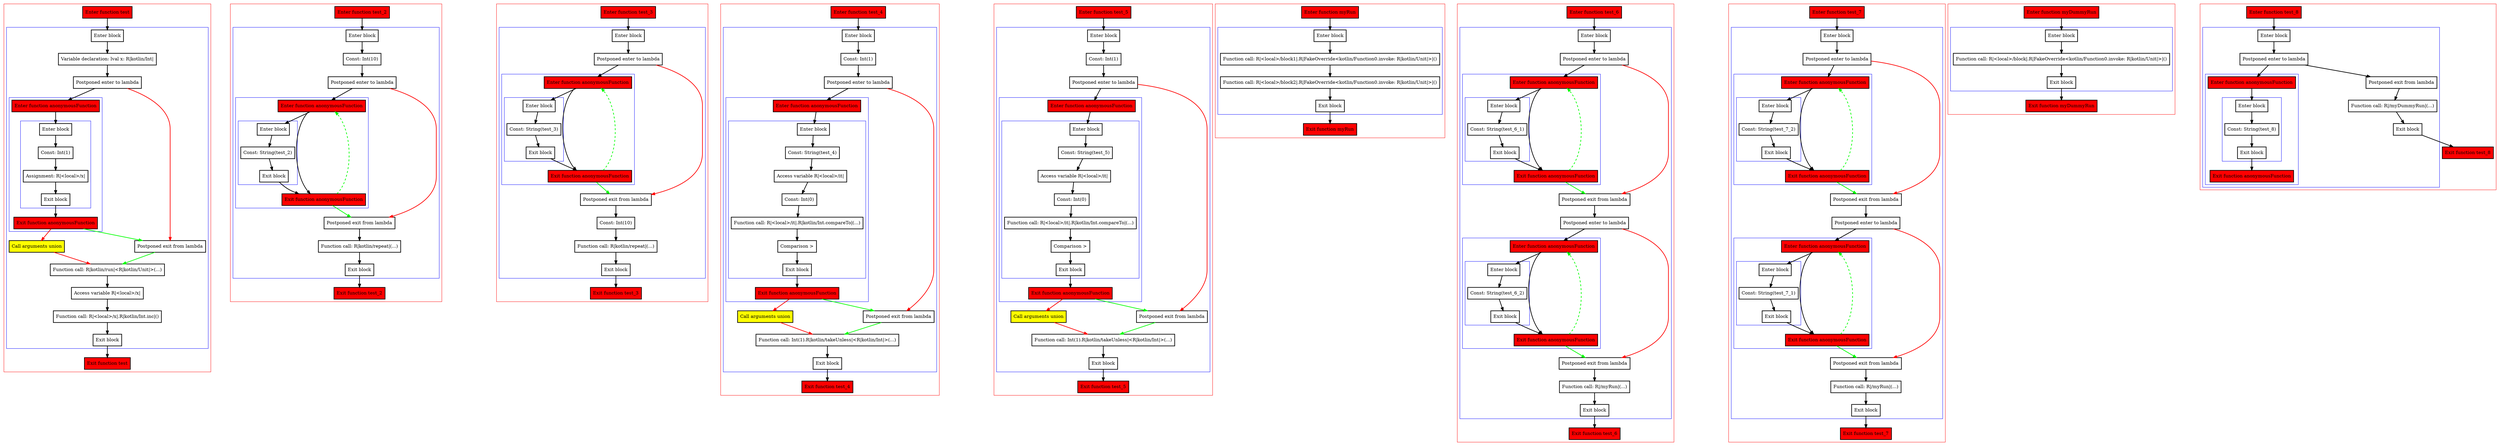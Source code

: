 digraph callsInPlace_kt {
    graph [nodesep=3]
    node [shape=box penwidth=2]
    edge [penwidth=2]

    subgraph cluster_0 {
        color=red
        0 [label="Enter function test" style="filled" fillcolor=red];
        subgraph cluster_1 {
            color=blue
            1 [label="Enter block"];
            2 [label="Variable declaration: lval x: R|kotlin/Int|"];
            3 [label="Postponed enter to lambda"];
            subgraph cluster_2 {
                color=blue
                11 [label="Enter function anonymousFunction" style="filled" fillcolor=red];
                subgraph cluster_3 {
                    color=blue
                    12 [label="Enter block"];
                    13 [label="Const: Int(1)"];
                    14 [label="Assignment: R|<local>/x|"];
                    15 [label="Exit block"];
                }
                16 [label="Exit function anonymousFunction" style="filled" fillcolor=red];
            }
            4 [label="Call arguments union" style="filled" fillcolor=yellow];
            5 [label="Postponed exit from lambda"];
            6 [label="Function call: R|kotlin/run|<R|kotlin/Unit|>(...)"];
            7 [label="Access variable R|<local>/x|"];
            8 [label="Function call: R|<local>/x|.R|kotlin/Int.inc|()"];
            9 [label="Exit block"];
        }
        10 [label="Exit function test" style="filled" fillcolor=red];
    }
    0 -> {1};
    1 -> {2};
    2 -> {3};
    3 -> {11};
    3 -> {5} [color=red];
    4 -> {6} [color=red];
    5 -> {6} [color=green];
    6 -> {7};
    7 -> {8};
    8 -> {9};
    9 -> {10};
    11 -> {12};
    12 -> {13};
    13 -> {14};
    14 -> {15};
    15 -> {16};
    16 -> {5} [color=green];
    16 -> {4} [color=red];

    subgraph cluster_4 {
        color=red
        17 [label="Enter function test_2" style="filled" fillcolor=red];
        subgraph cluster_5 {
            color=blue
            18 [label="Enter block"];
            19 [label="Const: Int(10)"];
            20 [label="Postponed enter to lambda"];
            subgraph cluster_6 {
                color=blue
                25 [label="Enter function anonymousFunction" style="filled" fillcolor=red];
                subgraph cluster_7 {
                    color=blue
                    26 [label="Enter block"];
                    27 [label="Const: String(test_2)"];
                    28 [label="Exit block"];
                }
                29 [label="Exit function anonymousFunction" style="filled" fillcolor=red];
            }
            21 [label="Postponed exit from lambda"];
            22 [label="Function call: R|kotlin/repeat|(...)"];
            23 [label="Exit block"];
        }
        24 [label="Exit function test_2" style="filled" fillcolor=red];
    }
    17 -> {18};
    18 -> {19};
    19 -> {20};
    20 -> {25};
    20 -> {21} [color=red];
    21 -> {22};
    22 -> {23};
    23 -> {24};
    25 -> {29 26};
    26 -> {27};
    27 -> {28};
    28 -> {29};
    29 -> {21} [color=green];
    29 -> {25} [color=green style=dashed];

    subgraph cluster_8 {
        color=red
        30 [label="Enter function test_3" style="filled" fillcolor=red];
        subgraph cluster_9 {
            color=blue
            31 [label="Enter block"];
            32 [label="Postponed enter to lambda"];
            subgraph cluster_10 {
                color=blue
                38 [label="Enter function anonymousFunction" style="filled" fillcolor=red];
                subgraph cluster_11 {
                    color=blue
                    39 [label="Enter block"];
                    40 [label="Const: String(test_3)"];
                    41 [label="Exit block"];
                }
                42 [label="Exit function anonymousFunction" style="filled" fillcolor=red];
            }
            33 [label="Postponed exit from lambda"];
            34 [label="Const: Int(10)"];
            35 [label="Function call: R|kotlin/repeat|(...)"];
            36 [label="Exit block"];
        }
        37 [label="Exit function test_3" style="filled" fillcolor=red];
    }
    30 -> {31};
    31 -> {32};
    32 -> {38};
    32 -> {33} [color=red];
    33 -> {34};
    34 -> {35};
    35 -> {36};
    36 -> {37};
    38 -> {42 39};
    39 -> {40};
    40 -> {41};
    41 -> {42};
    42 -> {33} [color=green];
    42 -> {38} [color=green style=dashed];

    subgraph cluster_12 {
        color=red
        43 [label="Enter function test_4" style="filled" fillcolor=red];
        subgraph cluster_13 {
            color=blue
            44 [label="Enter block"];
            45 [label="Const: Int(1)"];
            46 [label="Postponed enter to lambda"];
            subgraph cluster_14 {
                color=blue
                52 [label="Enter function anonymousFunction" style="filled" fillcolor=red];
                subgraph cluster_15 {
                    color=blue
                    53 [label="Enter block"];
                    54 [label="Const: String(test_4)"];
                    55 [label="Access variable R|<local>/it|"];
                    56 [label="Const: Int(0)"];
                    57 [label="Function call: R|<local>/it|.R|kotlin/Int.compareTo|(...)"];
                    58 [label="Comparison >"];
                    59 [label="Exit block"];
                }
                60 [label="Exit function anonymousFunction" style="filled" fillcolor=red];
            }
            47 [label="Call arguments union" style="filled" fillcolor=yellow];
            48 [label="Postponed exit from lambda"];
            49 [label="Function call: Int(1).R|kotlin/takeUnless|<R|kotlin/Int|>(...)"];
            50 [label="Exit block"];
        }
        51 [label="Exit function test_4" style="filled" fillcolor=red];
    }
    43 -> {44};
    44 -> {45};
    45 -> {46};
    46 -> {52};
    46 -> {48} [color=red];
    47 -> {49} [color=red];
    48 -> {49} [color=green];
    49 -> {50};
    50 -> {51};
    52 -> {53};
    53 -> {54};
    54 -> {55};
    55 -> {56};
    56 -> {57};
    57 -> {58};
    58 -> {59};
    59 -> {60};
    60 -> {48} [color=green];
    60 -> {47} [color=red];

    subgraph cluster_16 {
        color=red
        61 [label="Enter function test_5" style="filled" fillcolor=red];
        subgraph cluster_17 {
            color=blue
            62 [label="Enter block"];
            63 [label="Const: Int(1)"];
            64 [label="Postponed enter to lambda"];
            subgraph cluster_18 {
                color=blue
                70 [label="Enter function anonymousFunction" style="filled" fillcolor=red];
                subgraph cluster_19 {
                    color=blue
                    71 [label="Enter block"];
                    72 [label="Const: String(test_5)"];
                    73 [label="Access variable R|<local>/it|"];
                    74 [label="Const: Int(0)"];
                    75 [label="Function call: R|<local>/it|.R|kotlin/Int.compareTo|(...)"];
                    76 [label="Comparison >"];
                    77 [label="Exit block"];
                }
                78 [label="Exit function anonymousFunction" style="filled" fillcolor=red];
            }
            65 [label="Call arguments union" style="filled" fillcolor=yellow];
            66 [label="Postponed exit from lambda"];
            67 [label="Function call: Int(1).R|kotlin/takeUnless|<R|kotlin/Int|>(...)"];
            68 [label="Exit block"];
        }
        69 [label="Exit function test_5" style="filled" fillcolor=red];
    }
    61 -> {62};
    62 -> {63};
    63 -> {64};
    64 -> {70};
    64 -> {66} [color=red];
    65 -> {67} [color=red];
    66 -> {67} [color=green];
    67 -> {68};
    68 -> {69};
    70 -> {71};
    71 -> {72};
    72 -> {73};
    73 -> {74};
    74 -> {75};
    75 -> {76};
    76 -> {77};
    77 -> {78};
    78 -> {66} [color=green];
    78 -> {65} [color=red];

    subgraph cluster_20 {
        color=red
        79 [label="Enter function myRun" style="filled" fillcolor=red];
        subgraph cluster_21 {
            color=blue
            80 [label="Enter block"];
            81 [label="Function call: R|<local>/block1|.R|FakeOverride<kotlin/Function0.invoke: R|kotlin/Unit|>|()"];
            82 [label="Function call: R|<local>/block2|.R|FakeOverride<kotlin/Function0.invoke: R|kotlin/Unit|>|()"];
            83 [label="Exit block"];
        }
        84 [label="Exit function myRun" style="filled" fillcolor=red];
    }
    79 -> {80};
    80 -> {81};
    81 -> {82};
    82 -> {83};
    83 -> {84};

    subgraph cluster_22 {
        color=red
        85 [label="Enter function test_6" style="filled" fillcolor=red];
        subgraph cluster_23 {
            color=blue
            86 [label="Enter block"];
            87 [label="Postponed enter to lambda"];
            subgraph cluster_24 {
                color=blue
                94 [label="Enter function anonymousFunction" style="filled" fillcolor=red];
                subgraph cluster_25 {
                    color=blue
                    95 [label="Enter block"];
                    96 [label="Const: String(test_6_1)"];
                    97 [label="Exit block"];
                }
                98 [label="Exit function anonymousFunction" style="filled" fillcolor=red];
            }
            88 [label="Postponed exit from lambda"];
            89 [label="Postponed enter to lambda"];
            subgraph cluster_26 {
                color=blue
                99 [label="Enter function anonymousFunction" style="filled" fillcolor=red];
                subgraph cluster_27 {
                    color=blue
                    100 [label="Enter block"];
                    101 [label="Const: String(test_6_2)"];
                    102 [label="Exit block"];
                }
                103 [label="Exit function anonymousFunction" style="filled" fillcolor=red];
            }
            90 [label="Postponed exit from lambda"];
            91 [label="Function call: R|/myRun|(...)"];
            92 [label="Exit block"];
        }
        93 [label="Exit function test_6" style="filled" fillcolor=red];
    }
    85 -> {86};
    86 -> {87};
    87 -> {94};
    87 -> {88} [color=red];
    88 -> {89};
    89 -> {99};
    89 -> {90} [color=red];
    90 -> {91};
    91 -> {92};
    92 -> {93};
    94 -> {98 95};
    95 -> {96};
    96 -> {97};
    97 -> {98};
    98 -> {88} [color=green];
    98 -> {94} [color=green style=dashed];
    99 -> {103 100};
    100 -> {101};
    101 -> {102};
    102 -> {103};
    103 -> {90} [color=green];
    103 -> {99} [color=green style=dashed];

    subgraph cluster_28 {
        color=red
        104 [label="Enter function test_7" style="filled" fillcolor=red];
        subgraph cluster_29 {
            color=blue
            105 [label="Enter block"];
            106 [label="Postponed enter to lambda"];
            subgraph cluster_30 {
                color=blue
                113 [label="Enter function anonymousFunction" style="filled" fillcolor=red];
                subgraph cluster_31 {
                    color=blue
                    114 [label="Enter block"];
                    115 [label="Const: String(test_7_2)"];
                    116 [label="Exit block"];
                }
                117 [label="Exit function anonymousFunction" style="filled" fillcolor=red];
            }
            107 [label="Postponed exit from lambda"];
            108 [label="Postponed enter to lambda"];
            subgraph cluster_32 {
                color=blue
                118 [label="Enter function anonymousFunction" style="filled" fillcolor=red];
                subgraph cluster_33 {
                    color=blue
                    119 [label="Enter block"];
                    120 [label="Const: String(test_7_1)"];
                    121 [label="Exit block"];
                }
                122 [label="Exit function anonymousFunction" style="filled" fillcolor=red];
            }
            109 [label="Postponed exit from lambda"];
            110 [label="Function call: R|/myRun|(...)"];
            111 [label="Exit block"];
        }
        112 [label="Exit function test_7" style="filled" fillcolor=red];
    }
    104 -> {105};
    105 -> {106};
    106 -> {113};
    106 -> {107} [color=red];
    107 -> {108};
    108 -> {118};
    108 -> {109} [color=red];
    109 -> {110};
    110 -> {111};
    111 -> {112};
    113 -> {117 114};
    114 -> {115};
    115 -> {116};
    116 -> {117};
    117 -> {107} [color=green];
    117 -> {113} [color=green style=dashed];
    118 -> {122 119};
    119 -> {120};
    120 -> {121};
    121 -> {122};
    122 -> {109} [color=green];
    122 -> {118} [color=green style=dashed];

    subgraph cluster_34 {
        color=red
        123 [label="Enter function myDummyRun" style="filled" fillcolor=red];
        subgraph cluster_35 {
            color=blue
            124 [label="Enter block"];
            125 [label="Function call: R|<local>/block|.R|FakeOverride<kotlin/Function0.invoke: R|kotlin/Unit|>|()"];
            126 [label="Exit block"];
        }
        127 [label="Exit function myDummyRun" style="filled" fillcolor=red];
    }
    123 -> {124};
    124 -> {125};
    125 -> {126};
    126 -> {127};

    subgraph cluster_36 {
        color=red
        128 [label="Enter function test_8" style="filled" fillcolor=red];
        subgraph cluster_37 {
            color=blue
            129 [label="Enter block"];
            130 [label="Postponed enter to lambda"];
            subgraph cluster_38 {
                color=blue
                135 [label="Enter function anonymousFunction" style="filled" fillcolor=red];
                subgraph cluster_39 {
                    color=blue
                    136 [label="Enter block"];
                    137 [label="Const: String(test_8)"];
                    138 [label="Exit block"];
                }
                139 [label="Exit function anonymousFunction" style="filled" fillcolor=red];
            }
            131 [label="Postponed exit from lambda"];
            132 [label="Function call: R|/myDummyRun|(...)"];
            133 [label="Exit block"];
        }
        134 [label="Exit function test_8" style="filled" fillcolor=red];
    }
    128 -> {129};
    129 -> {130};
    130 -> {131 135};
    131 -> {132};
    132 -> {133};
    133 -> {134};
    135 -> {136};
    136 -> {137};
    137 -> {138};
    138 -> {139};

}
